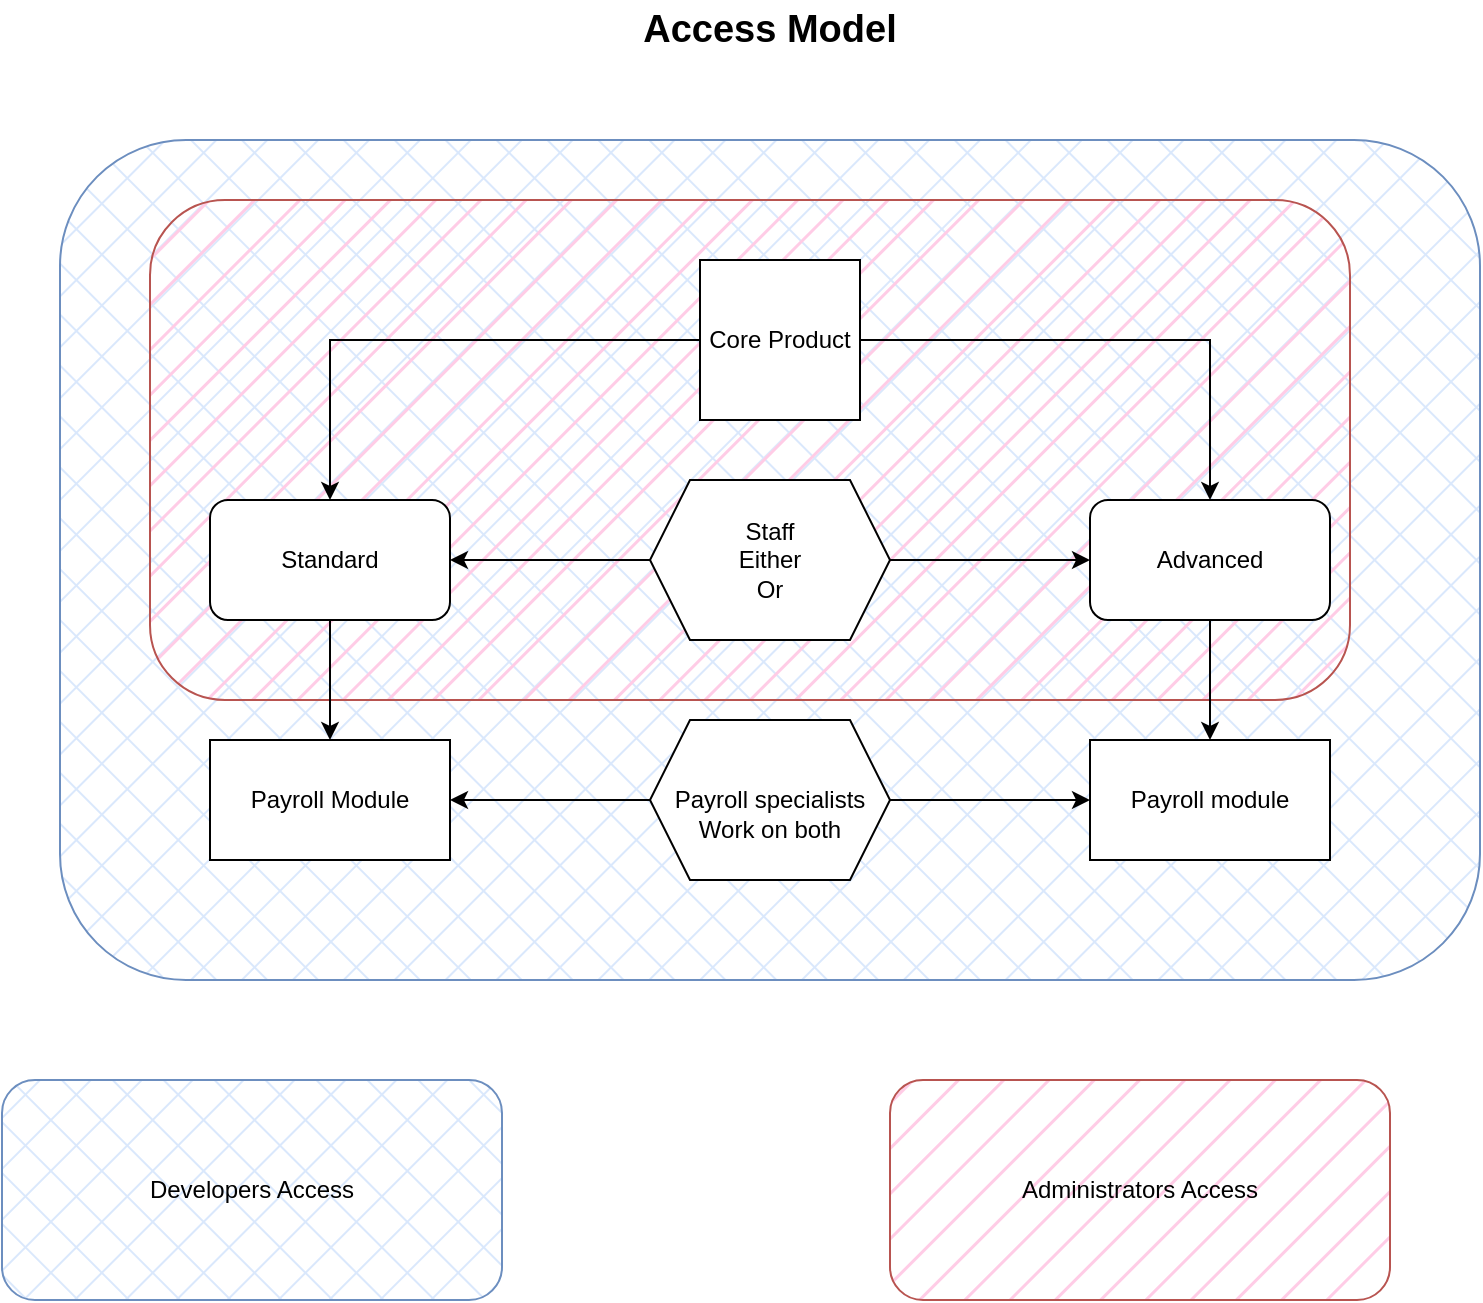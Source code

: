 <mxfile version="20.2.3" type="github">
  <diagram id="TBybOJBKKDchgiWtlvlM" name="Page-1">
    <mxGraphModel dx="1422" dy="724" grid="1" gridSize="10" guides="1" tooltips="1" connect="1" arrows="1" fold="1" page="1" pageScale="1" pageWidth="827" pageHeight="1169" math="0" shadow="0">
      <root>
        <mxCell id="0" />
        <mxCell id="1" parent="0" />
        <mxCell id="arbC0aSzplzisCp50apI-24" value="" style="rounded=1;whiteSpace=wrap;html=1;fillStyle=cross-hatch;fillColor=#dae8fc;strokeColor=#6c8ebf;" parent="1" vertex="1">
          <mxGeometry x="69" y="90" width="710" height="420" as="geometry" />
        </mxCell>
        <mxCell id="arbC0aSzplzisCp50apI-23" value="" style="rounded=1;whiteSpace=wrap;html=1;fillColor=#FFCCE6;strokeColor=#b85450;fillStyle=hatch;gradientColor=none;" parent="1" vertex="1">
          <mxGeometry x="114" y="120" width="600" height="250" as="geometry" />
        </mxCell>
        <mxCell id="arbC0aSzplzisCp50apI-1" value="Core Product" style="whiteSpace=wrap;html=1;aspect=fixed;" parent="1" vertex="1">
          <mxGeometry x="389" y="150" width="80" height="80" as="geometry" />
        </mxCell>
        <mxCell id="arbC0aSzplzisCp50apI-2" value="Standard" style="rounded=1;whiteSpace=wrap;html=1;" parent="1" vertex="1">
          <mxGeometry x="144" y="270" width="120" height="60" as="geometry" />
        </mxCell>
        <mxCell id="arbC0aSzplzisCp50apI-3" value="Advanced" style="rounded=1;whiteSpace=wrap;html=1;" parent="1" vertex="1">
          <mxGeometry x="584" y="270" width="120" height="60" as="geometry" />
        </mxCell>
        <mxCell id="arbC0aSzplzisCp50apI-4" value="" style="edgeStyle=elbowEdgeStyle;elbow=horizontal;endArrow=classic;html=1;rounded=0;exitX=1;exitY=0.5;exitDx=0;exitDy=0;entryX=0.5;entryY=0;entryDx=0;entryDy=0;" parent="1" source="arbC0aSzplzisCp50apI-1" target="arbC0aSzplzisCp50apI-3" edge="1">
          <mxGeometry width="50" height="50" relative="1" as="geometry">
            <mxPoint x="534" y="190" as="sourcePoint" />
            <mxPoint x="584" y="140" as="targetPoint" />
            <Array as="points">
              <mxPoint x="644" y="230" />
            </Array>
          </mxGeometry>
        </mxCell>
        <mxCell id="arbC0aSzplzisCp50apI-5" value="" style="edgeStyle=elbowEdgeStyle;elbow=horizontal;endArrow=classic;html=1;rounded=0;exitX=0;exitY=0.5;exitDx=0;exitDy=0;entryX=0.5;entryY=0;entryDx=0;entryDy=0;" parent="1" source="arbC0aSzplzisCp50apI-1" target="arbC0aSzplzisCp50apI-2" edge="1">
          <mxGeometry width="50" height="50" relative="1" as="geometry">
            <mxPoint x="264" y="220" as="sourcePoint" />
            <mxPoint x="314" y="170" as="targetPoint" />
            <Array as="points">
              <mxPoint x="204" y="240" />
            </Array>
          </mxGeometry>
        </mxCell>
        <mxCell id="arbC0aSzplzisCp50apI-6" value="&lt;div&gt;Staff&lt;/div&gt;&lt;div&gt;Either&lt;/div&gt;&lt;div&gt;Or&lt;br&gt;&lt;/div&gt;" style="shape=hexagon;perimeter=hexagonPerimeter2;whiteSpace=wrap;html=1;fixedSize=1;" parent="1" vertex="1">
          <mxGeometry x="364" y="260" width="120" height="80" as="geometry" />
        </mxCell>
        <mxCell id="arbC0aSzplzisCp50apI-7" value="" style="endArrow=classic;html=1;rounded=0;entryX=0;entryY=0.5;entryDx=0;entryDy=0;" parent="1" source="arbC0aSzplzisCp50apI-6" target="arbC0aSzplzisCp50apI-3" edge="1">
          <mxGeometry width="50" height="50" relative="1" as="geometry">
            <mxPoint x="404" y="540" as="sourcePoint" />
            <mxPoint x="454" y="490" as="targetPoint" />
          </mxGeometry>
        </mxCell>
        <mxCell id="arbC0aSzplzisCp50apI-8" value="" style="endArrow=classic;html=1;rounded=0;entryX=1;entryY=0.5;entryDx=0;entryDy=0;exitX=0;exitY=0.5;exitDx=0;exitDy=0;" parent="1" source="arbC0aSzplzisCp50apI-6" target="arbC0aSzplzisCp50apI-2" edge="1">
          <mxGeometry width="50" height="50" relative="1" as="geometry">
            <mxPoint x="494" y="310" as="sourcePoint" />
            <mxPoint x="594" y="310" as="targetPoint" />
          </mxGeometry>
        </mxCell>
        <mxCell id="arbC0aSzplzisCp50apI-9" value="Payroll Module" style="rounded=0;whiteSpace=wrap;html=1;" parent="1" vertex="1">
          <mxGeometry x="144" y="390" width="120" height="60" as="geometry" />
        </mxCell>
        <mxCell id="arbC0aSzplzisCp50apI-10" value="Payroll module" style="rounded=0;whiteSpace=wrap;html=1;" parent="1" vertex="1">
          <mxGeometry x="584" y="390" width="120" height="60" as="geometry" />
        </mxCell>
        <mxCell id="arbC0aSzplzisCp50apI-14" value="&lt;div&gt;&lt;br&gt;&lt;/div&gt;&lt;div&gt;Payroll specialists&lt;/div&gt;&lt;div&gt;Work on both&lt;br&gt;&lt;/div&gt;" style="shape=hexagon;perimeter=hexagonPerimeter2;whiteSpace=wrap;html=1;fixedSize=1;" parent="1" vertex="1">
          <mxGeometry x="364" y="380" width="120" height="80" as="geometry" />
        </mxCell>
        <mxCell id="arbC0aSzplzisCp50apI-16" value="" style="endArrow=classic;html=1;rounded=0;entryX=0;entryY=0.5;entryDx=0;entryDy=0;exitX=1;exitY=0.5;exitDx=0;exitDy=0;" parent="1" source="arbC0aSzplzisCp50apI-14" target="arbC0aSzplzisCp50apI-10" edge="1">
          <mxGeometry width="50" height="50" relative="1" as="geometry">
            <mxPoint x="254" y="560" as="sourcePoint" />
            <mxPoint x="304" y="510" as="targetPoint" />
          </mxGeometry>
        </mxCell>
        <mxCell id="arbC0aSzplzisCp50apI-17" value="" style="endArrow=classic;html=1;rounded=0;exitX=0;exitY=0.5;exitDx=0;exitDy=0;" parent="1" source="arbC0aSzplzisCp50apI-14" edge="1">
          <mxGeometry width="50" height="50" relative="1" as="geometry">
            <mxPoint x="214" y="470" as="sourcePoint" />
            <mxPoint x="264" y="420" as="targetPoint" />
          </mxGeometry>
        </mxCell>
        <mxCell id="arbC0aSzplzisCp50apI-18" value="" style="endArrow=classic;html=1;rounded=0;exitX=0.5;exitY=1;exitDx=0;exitDy=0;" parent="1" source="arbC0aSzplzisCp50apI-3" edge="1">
          <mxGeometry width="50" height="50" relative="1" as="geometry">
            <mxPoint x="594" y="440" as="sourcePoint" />
            <mxPoint x="644" y="390" as="targetPoint" />
          </mxGeometry>
        </mxCell>
        <mxCell id="arbC0aSzplzisCp50apI-19" value="" style="endArrow=classic;html=1;rounded=0;" parent="1" source="arbC0aSzplzisCp50apI-2" target="arbC0aSzplzisCp50apI-9" edge="1">
          <mxGeometry width="50" height="50" relative="1" as="geometry">
            <mxPoint x="284" y="590" as="sourcePoint" />
            <mxPoint x="334" y="540" as="targetPoint" />
          </mxGeometry>
        </mxCell>
        <mxCell id="arbC0aSzplzisCp50apI-25" value="Developers Access" style="rounded=1;whiteSpace=wrap;html=1;fillStyle=cross-hatch;fillColor=#dae8fc;strokeColor=#6c8ebf;" parent="1" vertex="1">
          <mxGeometry x="40" y="560" width="250" height="110" as="geometry" />
        </mxCell>
        <mxCell id="arbC0aSzplzisCp50apI-26" value="Administrators Access" style="rounded=1;whiteSpace=wrap;html=1;fillColor=#FFCCE6;strokeColor=#b85450;fillStyle=hatch;gradientColor=none;" parent="1" vertex="1">
          <mxGeometry x="484" y="560" width="250" height="110" as="geometry" />
        </mxCell>
        <mxCell id="arbC0aSzplzisCp50apI-28" value="Access Model" style="text;html=1;strokeColor=none;fillColor=none;align=center;verticalAlign=middle;whiteSpace=wrap;rounded=0;fillStyle=cross-hatch;fontStyle=1;fontSize=19;" parent="1" vertex="1">
          <mxGeometry x="299" y="20" width="250" height="30" as="geometry" />
        </mxCell>
      </root>
    </mxGraphModel>
  </diagram>
</mxfile>
